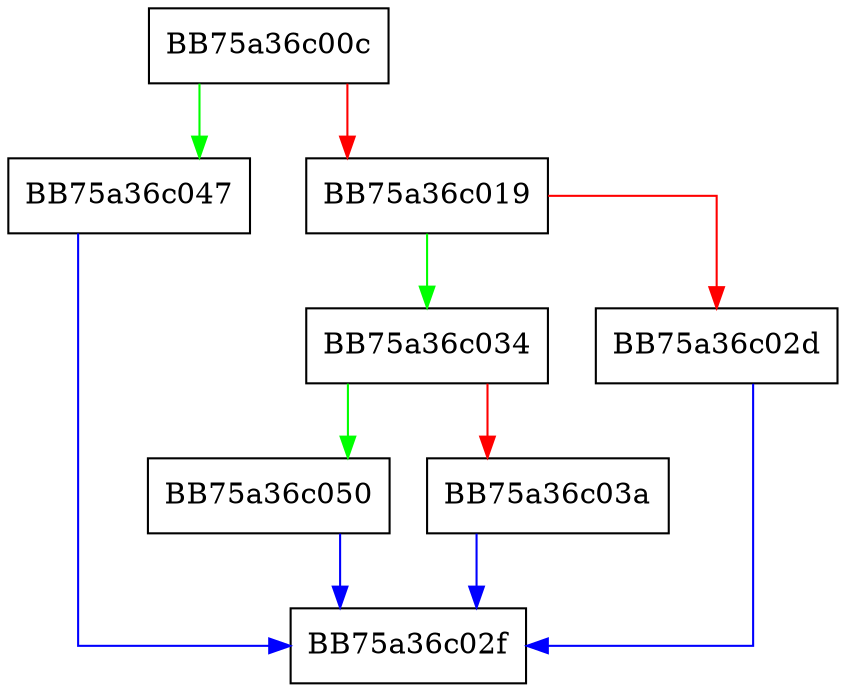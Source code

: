 digraph GetAction {
  node [shape="box"];
  graph [splines=ortho];
  BB75a36c00c -> BB75a36c047 [color="green"];
  BB75a36c00c -> BB75a36c019 [color="red"];
  BB75a36c019 -> BB75a36c034 [color="green"];
  BB75a36c019 -> BB75a36c02d [color="red"];
  BB75a36c02d -> BB75a36c02f [color="blue"];
  BB75a36c034 -> BB75a36c050 [color="green"];
  BB75a36c034 -> BB75a36c03a [color="red"];
  BB75a36c03a -> BB75a36c02f [color="blue"];
  BB75a36c047 -> BB75a36c02f [color="blue"];
  BB75a36c050 -> BB75a36c02f [color="blue"];
}